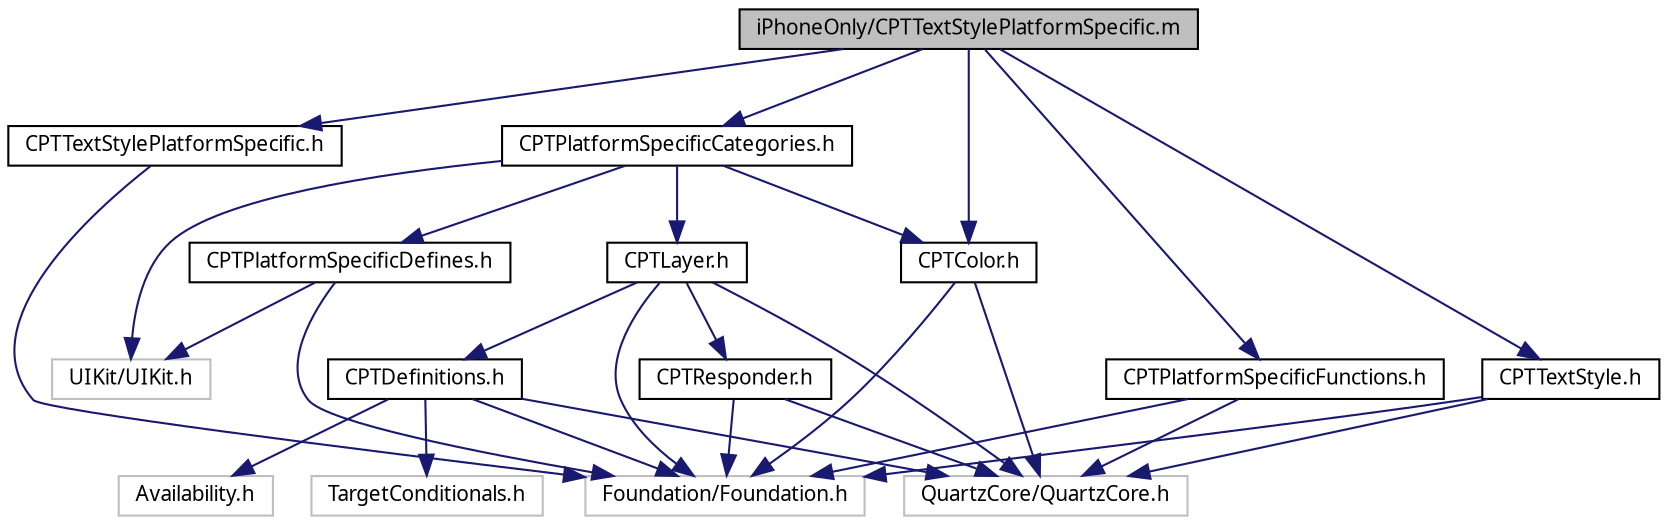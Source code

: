 digraph G
{
  bgcolor="transparent";
  edge [fontname="Lucinda Grande",fontsize="10",labelfontname="Lucinda Grande",labelfontsize="10"];
  node [fontname="Lucinda Grande",fontsize="10",shape=record];
  Node1 [label="iPhoneOnly/CPTTextStylePlatformSpecific.m",height=0.2,width=0.4,color="black", fillcolor="grey75", style="filled" fontcolor="black"];
  Node1 -> Node2 [color="midnightblue",fontsize="10",style="solid",fontname="Lucinda Grande"];
  Node2 [label="CPTTextStylePlatformSpecific.h",height=0.2,width=0.4,color="black",URL="$_c_p_t_text_style_platform_specific_8h.html"];
  Node2 -> Node3 [color="midnightblue",fontsize="10",style="solid",fontname="Lucinda Grande"];
  Node3 [label="Foundation/Foundation.h",height=0.2,width=0.4,color="grey75"];
  Node1 -> Node4 [color="midnightblue",fontsize="10",style="solid",fontname="Lucinda Grande"];
  Node4 [label="CPTColor.h",height=0.2,width=0.4,color="black",URL="$_c_p_t_color_8h.html"];
  Node4 -> Node5 [color="midnightblue",fontsize="10",style="solid",fontname="Lucinda Grande"];
  Node5 [label="QuartzCore/QuartzCore.h",height=0.2,width=0.4,color="grey75"];
  Node4 -> Node3 [color="midnightblue",fontsize="10",style="solid",fontname="Lucinda Grande"];
  Node1 -> Node6 [color="midnightblue",fontsize="10",style="solid",fontname="Lucinda Grande"];
  Node6 [label="CPTPlatformSpecificCategories.h",height=0.2,width=0.4,color="black",URL="$_c_p_t_platform_specific_categories_8h.html"];
  Node6 -> Node4 [color="midnightblue",fontsize="10",style="solid",fontname="Lucinda Grande"];
  Node6 -> Node7 [color="midnightblue",fontsize="10",style="solid",fontname="Lucinda Grande"];
  Node7 [label="CPTLayer.h",height=0.2,width=0.4,color="black",URL="$_c_p_t_layer_8h.html"];
  Node7 -> Node8 [color="midnightblue",fontsize="10",style="solid",fontname="Lucinda Grande"];
  Node8 [label="CPTResponder.h",height=0.2,width=0.4,color="black",URL="$_c_p_t_responder_8h.html"];
  Node8 -> Node5 [color="midnightblue",fontsize="10",style="solid",fontname="Lucinda Grande"];
  Node8 -> Node3 [color="midnightblue",fontsize="10",style="solid",fontname="Lucinda Grande"];
  Node7 -> Node3 [color="midnightblue",fontsize="10",style="solid",fontname="Lucinda Grande"];
  Node7 -> Node5 [color="midnightblue",fontsize="10",style="solid",fontname="Lucinda Grande"];
  Node7 -> Node9 [color="midnightblue",fontsize="10",style="solid",fontname="Lucinda Grande"];
  Node9 [label="CPTDefinitions.h",height=0.2,width=0.4,color="black",URL="$_c_p_t_definitions_8h.html"];
  Node9 -> Node5 [color="midnightblue",fontsize="10",style="solid",fontname="Lucinda Grande"];
  Node9 -> Node10 [color="midnightblue",fontsize="10",style="solid",fontname="Lucinda Grande"];
  Node10 [label="Availability.h",height=0.2,width=0.4,color="grey75"];
  Node9 -> Node11 [color="midnightblue",fontsize="10",style="solid",fontname="Lucinda Grande"];
  Node11 [label="TargetConditionals.h",height=0.2,width=0.4,color="grey75"];
  Node9 -> Node3 [color="midnightblue",fontsize="10",style="solid",fontname="Lucinda Grande"];
  Node6 -> Node12 [color="midnightblue",fontsize="10",style="solid",fontname="Lucinda Grande"];
  Node12 [label="CPTPlatformSpecificDefines.h",height=0.2,width=0.4,color="black",URL="$_c_p_t_platform_specific_defines_8h.html"];
  Node12 -> Node13 [color="midnightblue",fontsize="10",style="solid",fontname="Lucinda Grande"];
  Node13 [label="UIKit/UIKit.h",height=0.2,width=0.4,color="grey75"];
  Node12 -> Node3 [color="midnightblue",fontsize="10",style="solid",fontname="Lucinda Grande"];
  Node6 -> Node13 [color="midnightblue",fontsize="10",style="solid",fontname="Lucinda Grande"];
  Node1 -> Node14 [color="midnightblue",fontsize="10",style="solid",fontname="Lucinda Grande"];
  Node14 [label="CPTPlatformSpecificFunctions.h",height=0.2,width=0.4,color="black",URL="$_c_p_t_platform_specific_functions_8h.html"];
  Node14 -> Node3 [color="midnightblue",fontsize="10",style="solid",fontname="Lucinda Grande"];
  Node14 -> Node5 [color="midnightblue",fontsize="10",style="solid",fontname="Lucinda Grande"];
  Node1 -> Node15 [color="midnightblue",fontsize="10",style="solid",fontname="Lucinda Grande"];
  Node15 [label="CPTTextStyle.h",height=0.2,width=0.4,color="black",URL="$_c_p_t_text_style_8h.html"];
  Node15 -> Node5 [color="midnightblue",fontsize="10",style="solid",fontname="Lucinda Grande"];
  Node15 -> Node3 [color="midnightblue",fontsize="10",style="solid",fontname="Lucinda Grande"];
}
